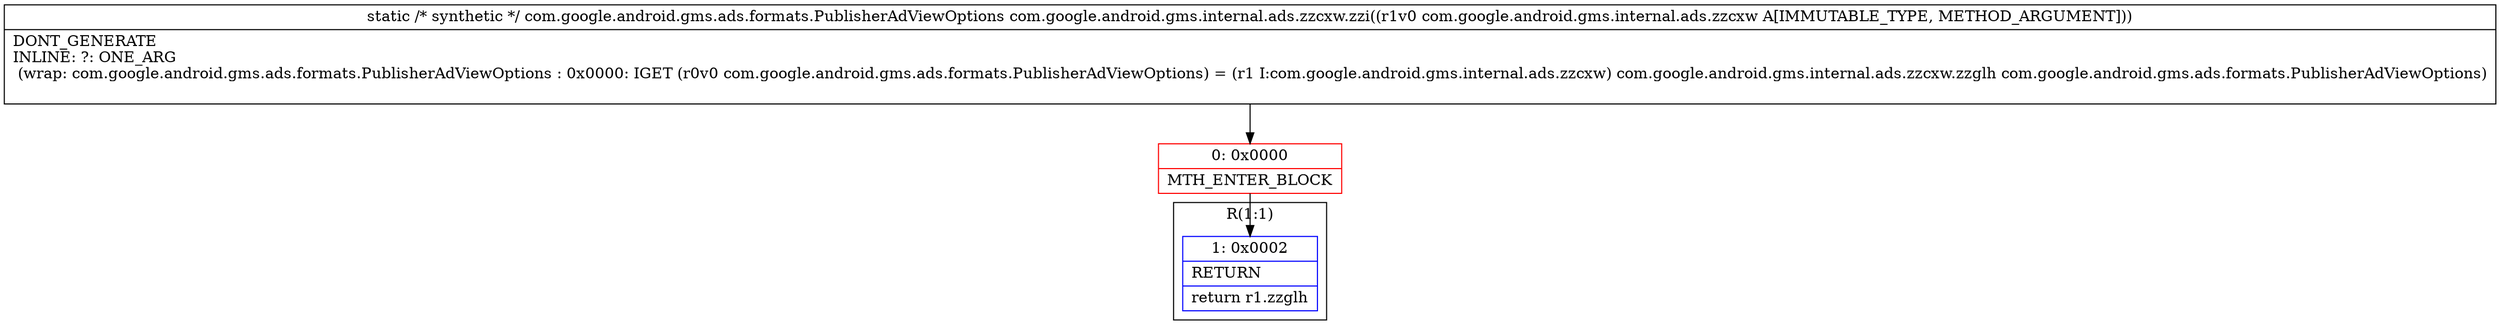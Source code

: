 digraph "CFG forcom.google.android.gms.internal.ads.zzcxw.zzi(Lcom\/google\/android\/gms\/internal\/ads\/zzcxw;)Lcom\/google\/android\/gms\/ads\/formats\/PublisherAdViewOptions;" {
subgraph cluster_Region_945601192 {
label = "R(1:1)";
node [shape=record,color=blue];
Node_1 [shape=record,label="{1\:\ 0x0002|RETURN\l|return r1.zzglh\l}"];
}
Node_0 [shape=record,color=red,label="{0\:\ 0x0000|MTH_ENTER_BLOCK\l}"];
MethodNode[shape=record,label="{static \/* synthetic *\/ com.google.android.gms.ads.formats.PublisherAdViewOptions com.google.android.gms.internal.ads.zzcxw.zzi((r1v0 com.google.android.gms.internal.ads.zzcxw A[IMMUTABLE_TYPE, METHOD_ARGUMENT]))  | DONT_GENERATE\lINLINE: ?: ONE_ARG  \l  (wrap: com.google.android.gms.ads.formats.PublisherAdViewOptions : 0x0000: IGET  (r0v0 com.google.android.gms.ads.formats.PublisherAdViewOptions) = (r1 I:com.google.android.gms.internal.ads.zzcxw) com.google.android.gms.internal.ads.zzcxw.zzglh com.google.android.gms.ads.formats.PublisherAdViewOptions)\l\l}"];
MethodNode -> Node_0;
Node_0 -> Node_1;
}

